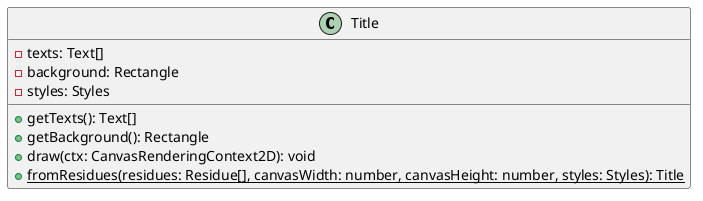 @startuml
class Title {
    -texts: Text[]
    -background: Rectangle
    -styles: Styles
    +getTexts(): Text[]
    +getBackground(): Rectangle
    +draw(ctx: CanvasRenderingContext2D): void
    +{static} fromResidues(residues: Residue[], canvasWidth: number, canvasHeight: number, styles: Styles): Title
}
@enduml

